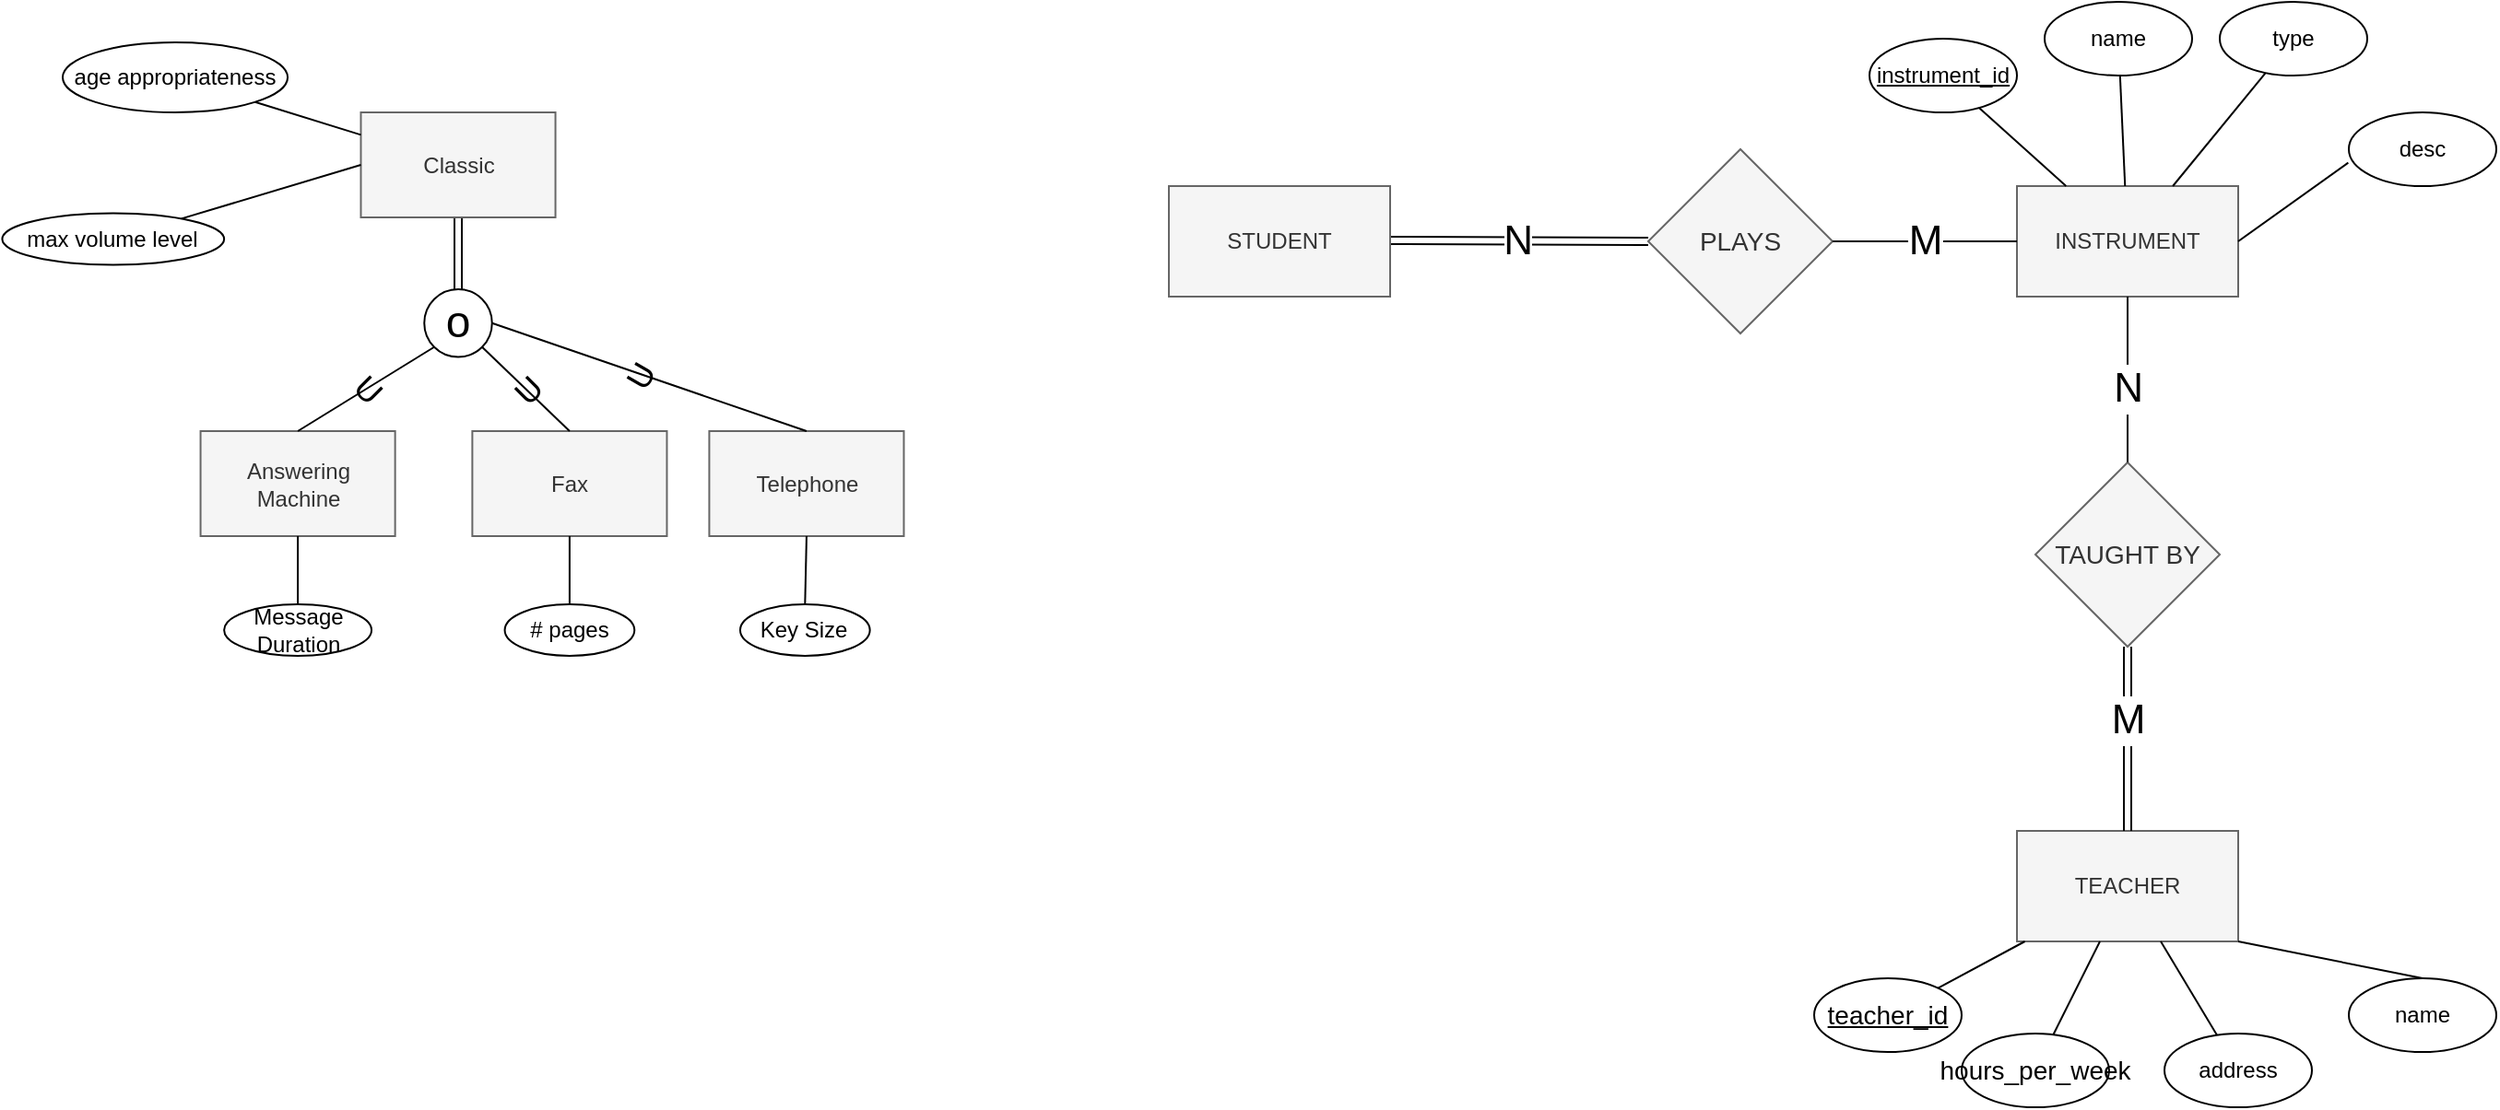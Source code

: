 <mxfile version="25.0.3">
  <diagram id="DUZGZFK_U-hFwTo6LEYj" name="Page-1">
    <mxGraphModel dx="2524" dy="738" grid="1" gridSize="10" guides="1" tooltips="1" connect="1" arrows="1" fold="1" page="1" pageScale="1" pageWidth="850" pageHeight="1100" math="0" shadow="0">
      <root>
        <mxCell id="0" />
        <mxCell id="1" parent="0" />
        <mxCell id="qpOQSkXpNRgJ7rWEM79H-92" value="INSTRUMENT" style="rounded=0;whiteSpace=wrap;html=1;fillColor=#f5f5f5;strokeColor=#666666;fontColor=#333333;" parent="1" vertex="1">
          <mxGeometry x="450" y="280" width="120" height="60" as="geometry" />
        </mxCell>
        <mxCell id="qpOQSkXpNRgJ7rWEM79H-93" value="&lt;u&gt;instrument_id&lt;/u&gt;" style="ellipse;whiteSpace=wrap;html=1;strokeWidth=1;" parent="1" vertex="1">
          <mxGeometry x="370" y="200" width="80" height="40" as="geometry" />
        </mxCell>
        <mxCell id="qpOQSkXpNRgJ7rWEM79H-94" value="" style="endArrow=none;html=1;" parent="1" source="qpOQSkXpNRgJ7rWEM79H-92" target="qpOQSkXpNRgJ7rWEM79H-93" edge="1">
          <mxGeometry width="50" height="50" relative="1" as="geometry">
            <mxPoint x="780" y="250" as="sourcePoint" />
            <mxPoint x="830" y="200" as="targetPoint" />
          </mxGeometry>
        </mxCell>
        <mxCell id="qpOQSkXpNRgJ7rWEM79H-95" value="name" style="ellipse;whiteSpace=wrap;html=1;strokeWidth=1;" parent="1" vertex="1">
          <mxGeometry x="465" y="180" width="80" height="40" as="geometry" />
        </mxCell>
        <mxCell id="qpOQSkXpNRgJ7rWEM79H-96" value="" style="endArrow=none;html=1;" parent="1" source="qpOQSkXpNRgJ7rWEM79H-92" target="qpOQSkXpNRgJ7rWEM79H-95" edge="1">
          <mxGeometry width="50" height="50" relative="1" as="geometry">
            <mxPoint x="400" y="276.158" as="sourcePoint" />
            <mxPoint x="950" y="413.85" as="targetPoint" />
          </mxGeometry>
        </mxCell>
        <mxCell id="qpOQSkXpNRgJ7rWEM79H-103" value="TEACHER" style="rounded=0;whiteSpace=wrap;html=1;fillColor=#f5f5f5;strokeColor=#666666;fontColor=#333333;" parent="1" vertex="1">
          <mxGeometry x="450" y="630" width="120" height="60" as="geometry" />
        </mxCell>
        <mxCell id="qpOQSkXpNRgJ7rWEM79H-104" value="&lt;u&gt;&lt;font style=&quot;font-size: 14px;&quot;&gt;teacher_id&lt;/font&gt;&lt;/u&gt;" style="ellipse;whiteSpace=wrap;html=1;strokeWidth=1;" parent="1" vertex="1">
          <mxGeometry x="340" y="710" width="80" height="40" as="geometry" />
        </mxCell>
        <mxCell id="qpOQSkXpNRgJ7rWEM79H-105" value="" style="endArrow=none;html=1;" parent="1" source="qpOQSkXpNRgJ7rWEM79H-103" target="qpOQSkXpNRgJ7rWEM79H-104" edge="1">
          <mxGeometry width="50" height="50" relative="1" as="geometry">
            <mxPoint x="780" y="600" as="sourcePoint" />
            <mxPoint x="830" y="550" as="targetPoint" />
          </mxGeometry>
        </mxCell>
        <mxCell id="qpOQSkXpNRgJ7rWEM79H-106" value="&lt;font style=&quot;font-size: 14px;&quot;&gt;hours_per_week&lt;/font&gt;" style="ellipse;whiteSpace=wrap;html=1;strokeWidth=1;" parent="1" vertex="1">
          <mxGeometry x="420" y="740" width="80" height="40" as="geometry" />
        </mxCell>
        <mxCell id="qpOQSkXpNRgJ7rWEM79H-107" value="" style="endArrow=none;html=1;" parent="1" source="qpOQSkXpNRgJ7rWEM79H-103" target="qpOQSkXpNRgJ7rWEM79H-106" edge="1">
          <mxGeometry width="50" height="50" relative="1" as="geometry">
            <mxPoint x="400" y="626.158" as="sourcePoint" />
            <mxPoint x="950" y="763.85" as="targetPoint" />
          </mxGeometry>
        </mxCell>
        <mxCell id="qpOQSkXpNRgJ7rWEM79H-108" value="" style="endArrow=none;html=1;" parent="1" source="qpOQSkXpNRgJ7rWEM79H-103" target="qpOQSkXpNRgJ7rWEM79H-109" edge="1">
          <mxGeometry width="50" height="50" relative="1" as="geometry">
            <mxPoint x="499.996" y="670" as="sourcePoint" />
            <mxPoint x="1057.01" y="763.85" as="targetPoint" />
          </mxGeometry>
        </mxCell>
        <mxCell id="qpOQSkXpNRgJ7rWEM79H-109" value="address" style="ellipse;whiteSpace=wrap;html=1;strokeWidth=1;" parent="1" vertex="1">
          <mxGeometry x="530" y="740" width="80" height="40" as="geometry" />
        </mxCell>
        <mxCell id="qpOQSkXpNRgJ7rWEM79H-110" value="name" style="ellipse;whiteSpace=wrap;html=1;strokeWidth=1;" parent="1" vertex="1">
          <mxGeometry x="630" y="710" width="80" height="40" as="geometry" />
        </mxCell>
        <mxCell id="qpOQSkXpNRgJ7rWEM79H-111" value="" style="endArrow=none;html=1;exitX=1;exitY=1;exitDx=0;exitDy=0;entryX=0.5;entryY=0;entryDx=0;entryDy=0;" parent="1" source="qpOQSkXpNRgJ7rWEM79H-103" target="qpOQSkXpNRgJ7rWEM79H-110" edge="1">
          <mxGeometry width="50" height="50" relative="1" as="geometry">
            <mxPoint x="547.846" y="640" as="sourcePoint" />
            <mxPoint x="642.414" y="614.483" as="targetPoint" />
          </mxGeometry>
        </mxCell>
        <mxCell id="qpOQSkXpNRgJ7rWEM79H-112" value="type" style="ellipse;whiteSpace=wrap;html=1;strokeWidth=1;" parent="1" vertex="1">
          <mxGeometry x="560" y="180" width="80" height="40" as="geometry" />
        </mxCell>
        <mxCell id="qpOQSkXpNRgJ7rWEM79H-113" value="" style="endArrow=none;html=1;" parent="1" source="qpOQSkXpNRgJ7rWEM79H-92" target="qpOQSkXpNRgJ7rWEM79H-112" edge="1">
          <mxGeometry width="50" height="50" relative="1" as="geometry">
            <mxPoint x="683.59" y="290" as="sourcePoint" />
            <mxPoint x="1125" y="423.85" as="targetPoint" />
          </mxGeometry>
        </mxCell>
        <mxCell id="qpOQSkXpNRgJ7rWEM79H-114" value="desc" style="ellipse;whiteSpace=wrap;html=1;strokeWidth=1;" parent="1" vertex="1">
          <mxGeometry x="630" y="240" width="80" height="40" as="geometry" />
        </mxCell>
        <mxCell id="qpOQSkXpNRgJ7rWEM79H-115" value="" style="endArrow=none;html=1;entryX=-0.004;entryY=0.683;entryDx=0;entryDy=0;exitX=1;exitY=0.5;exitDx=0;exitDy=0;entryPerimeter=0;" parent="1" source="qpOQSkXpNRgJ7rWEM79H-92" target="qpOQSkXpNRgJ7rWEM79H-114" edge="1">
          <mxGeometry width="50" height="50" relative="1" as="geometry">
            <mxPoint x="653.59" y="340" as="sourcePoint" />
            <mxPoint x="785" y="290" as="targetPoint" />
          </mxGeometry>
        </mxCell>
        <mxCell id="qpOQSkXpNRgJ7rWEM79H-116" value="PLAYS" style="shape=rhombus;strokeWidth=1;fontSize=17;perimeter=rhombusPerimeter;whiteSpace=wrap;html=1;align=center;fontSize=14;fillColor=#f5f5f5;strokeColor=#666666;fontColor=#333333;" parent="1" vertex="1">
          <mxGeometry x="250" y="260" width="100" height="100" as="geometry" />
        </mxCell>
        <mxCell id="qpOQSkXpNRgJ7rWEM79H-119" value="" style="shape=link;html=1;jettySize=auto;orthogonalLoop=1;entryX=0;entryY=0.5;entryDx=0;entryDy=0;" parent="1" target="qpOQSkXpNRgJ7rWEM79H-116" edge="1">
          <mxGeometry width="50" height="50" relative="1" as="geometry">
            <mxPoint x="110" y="309.47" as="sourcePoint" />
            <mxPoint x="190" y="309.47" as="targetPoint" />
          </mxGeometry>
        </mxCell>
        <mxCell id="qpOQSkXpNRgJ7rWEM79H-123" value="N" style="edgeLabel;html=1;align=center;verticalAlign=middle;resizable=0;points=[];fontSize=22;" parent="qpOQSkXpNRgJ7rWEM79H-119" connectable="0" vertex="1">
          <mxGeometry x="0.288" y="-2" relative="1" as="geometry">
            <mxPoint x="-21" y="-2" as="offset" />
          </mxGeometry>
        </mxCell>
        <mxCell id="qpOQSkXpNRgJ7rWEM79H-121" value="" style="endArrow=none;html=1;entryX=0;entryY=0.5;entryDx=0;entryDy=0;" parent="1" target="qpOQSkXpNRgJ7rWEM79H-92" edge="1">
          <mxGeometry width="50" height="50" relative="1" as="geometry">
            <mxPoint x="350" y="310" as="sourcePoint" />
            <mxPoint x="430" y="310" as="targetPoint" />
          </mxGeometry>
        </mxCell>
        <mxCell id="qpOQSkXpNRgJ7rWEM79H-122" value="M" style="edgeLabel;html=1;align=center;verticalAlign=middle;resizable=0;points=[];fontSize=22;" parent="qpOQSkXpNRgJ7rWEM79H-121" connectable="0" vertex="1">
          <mxGeometry x="0.319" y="-3" relative="1" as="geometry">
            <mxPoint x="-16" y="-3" as="offset" />
          </mxGeometry>
        </mxCell>
        <mxCell id="qpOQSkXpNRgJ7rWEM79H-124" value="TAUGHT BY" style="shape=rhombus;strokeWidth=1;fontSize=17;perimeter=rhombusPerimeter;whiteSpace=wrap;html=1;align=center;fontSize=14;fillColor=#f5f5f5;strokeColor=#666666;fontColor=#333333;" parent="1" vertex="1">
          <mxGeometry x="460" y="430" width="100" height="100" as="geometry" />
        </mxCell>
        <mxCell id="qpOQSkXpNRgJ7rWEM79H-125" value="" style="shape=link;html=1;jettySize=auto;orthogonalLoop=1;entryX=0.5;entryY=0;entryDx=0;entryDy=0;exitX=0.5;exitY=1;exitDx=0;exitDy=0;" parent="1" source="qpOQSkXpNRgJ7rWEM79H-124" target="qpOQSkXpNRgJ7rWEM79H-103" edge="1">
          <mxGeometry width="50" height="50" relative="1" as="geometry">
            <mxPoint x="440" y="570" as="sourcePoint" />
            <mxPoint x="580" y="570.53" as="targetPoint" />
          </mxGeometry>
        </mxCell>
        <mxCell id="qpOQSkXpNRgJ7rWEM79H-129" value="M" style="edgeLabel;html=1;align=center;verticalAlign=middle;resizable=0;points=[];fontSize=22;" parent="qpOQSkXpNRgJ7rWEM79H-125" connectable="0" vertex="1">
          <mxGeometry x="-0.72" relative="1" as="geometry">
            <mxPoint y="26" as="offset" />
          </mxGeometry>
        </mxCell>
        <mxCell id="qpOQSkXpNRgJ7rWEM79H-127" value="" style="endArrow=none;html=1;entryX=0.5;entryY=1;entryDx=0;entryDy=0;" parent="1" source="qpOQSkXpNRgJ7rWEM79H-124" target="qpOQSkXpNRgJ7rWEM79H-92" edge="1">
          <mxGeometry width="50" height="50" relative="1" as="geometry">
            <mxPoint x="320" y="400" as="sourcePoint" />
            <mxPoint x="420" y="400" as="targetPoint" />
          </mxGeometry>
        </mxCell>
        <mxCell id="qpOQSkXpNRgJ7rWEM79H-130" value="N" style="edgeLabel;html=1;align=center;verticalAlign=middle;resizable=0;points=[];fontSize=22;" parent="qpOQSkXpNRgJ7rWEM79H-127" connectable="0" vertex="1">
          <mxGeometry x="0.35" relative="1" as="geometry">
            <mxPoint y="21" as="offset" />
          </mxGeometry>
        </mxCell>
        <mxCell id="P3mDU5Xm8J3g0fUVJNvG-26" value="" style="shape=link;html=1;jettySize=auto;orthogonalLoop=1;exitX=0.5;exitY=1;exitDx=0;exitDy=0;entryX=0.5;entryY=0;entryDx=0;entryDy=0;" parent="1" source="P3mDU5Xm8J3g0fUVJNvG-27" target="P3mDU5Xm8J3g0fUVJNvG-45" edge="1">
          <mxGeometry x="-458.27" y="-114.98" width="50" height="50" as="geometry">
            <mxPoint x="-400.001" y="303.751" as="sourcePoint" />
            <mxPoint x="-400" y="377" as="targetPoint" />
            <Array as="points" />
          </mxGeometry>
        </mxCell>
        <mxCell id="P3mDU5Xm8J3g0fUVJNvG-27" value="Classic" style="rounded=0;whiteSpace=wrap;html=1;fillColor=#f5f5f5;strokeColor=#666666;fontColor=#333333;" parent="1" vertex="1">
          <mxGeometry x="-448.261" y="240" width="105.536" height="57.0" as="geometry" />
        </mxCell>
        <mxCell id="P3mDU5Xm8J3g0fUVJNvG-28" value="age appropriateness" style="ellipse;whiteSpace=wrap;html=1;strokeWidth=1;" parent="1" vertex="1">
          <mxGeometry x="-610" y="202" width="122.03" height="38" as="geometry" />
        </mxCell>
        <mxCell id="P3mDU5Xm8J3g0fUVJNvG-29" value="" style="endArrow=none;html=1;" parent="1" source="P3mDU5Xm8J3g0fUVJNvG-28" target="P3mDU5Xm8J3g0fUVJNvG-27" edge="1">
          <mxGeometry x="-481.69" y="-114.25" width="50" height="50" as="geometry">
            <mxPoint x="-310.502" y="388.775" as="sourcePoint" />
            <mxPoint x="-288.555" y="321.991" as="targetPoint" />
          </mxGeometry>
        </mxCell>
        <mxCell id="P3mDU5Xm8J3g0fUVJNvG-30" value="max volume level" style="ellipse;whiteSpace=wrap;html=1;strokeWidth=1;" parent="1" vertex="1">
          <mxGeometry x="-642.79" y="294.75" width="120.36" height="28" as="geometry" />
        </mxCell>
        <mxCell id="P3mDU5Xm8J3g0fUVJNvG-31" value="" style="endArrow=none;html=1;exitX=0;exitY=0.5;exitDx=0;exitDy=0;" parent="1" source="P3mDU5Xm8J3g0fUVJNvG-27" target="P3mDU5Xm8J3g0fUVJNvG-30" edge="1">
          <mxGeometry x="-481.69" y="-114.25" width="50" height="50" as="geometry">
            <mxPoint x="-437.619" y="353.256" as="sourcePoint" />
            <mxPoint x="-483.449" y="303.75" as="targetPoint" />
          </mxGeometry>
        </mxCell>
        <mxCell id="P3mDU5Xm8J3g0fUVJNvG-35" value="Answering Machine" style="rounded=0;whiteSpace=wrap;html=1;fillColor=#f5f5f5;strokeColor=#666666;fontColor=#333333;" parent="1" vertex="1">
          <mxGeometry x="-535.221" y="413" width="105.536" height="57.0" as="geometry" />
        </mxCell>
        <mxCell id="P3mDU5Xm8J3g0fUVJNvG-36" value="Message Duration" style="ellipse;whiteSpace=wrap;html=1;strokeWidth=1;" parent="1" vertex="1">
          <mxGeometry x="-522.43" y="507" width="79.96" height="28" as="geometry" />
        </mxCell>
        <mxCell id="P3mDU5Xm8J3g0fUVJNvG-37" value="Fax" style="rounded=0;whiteSpace=wrap;html=1;fillColor=#f5f5f5;strokeColor=#666666;fontColor=#333333;" parent="1" vertex="1">
          <mxGeometry x="-387.811" y="413" width="105.536" height="57.0" as="geometry" />
        </mxCell>
        <mxCell id="P3mDU5Xm8J3g0fUVJNvG-38" value="# pages" style="ellipse;whiteSpace=wrap;html=1;strokeWidth=1;" parent="1" vertex="1">
          <mxGeometry x="-370.22" y="507" width="70.36" height="28" as="geometry" />
        </mxCell>
        <mxCell id="P3mDU5Xm8J3g0fUVJNvG-39" value="Telephone" style="rounded=0;whiteSpace=wrap;html=1;fillColor=#f5f5f5;strokeColor=#666666;fontColor=#333333;" parent="1" vertex="1">
          <mxGeometry x="-259.291" y="413" width="105.536" height="57.0" as="geometry" />
        </mxCell>
        <mxCell id="P3mDU5Xm8J3g0fUVJNvG-40" value="Key Size" style="ellipse;whiteSpace=wrap;html=1;strokeWidth=1;" parent="1" vertex="1">
          <mxGeometry x="-242.53" y="507" width="70.36" height="28" as="geometry" />
        </mxCell>
        <mxCell id="P3mDU5Xm8J3g0fUVJNvG-41" value="" style="endArrow=none;html=1;exitX=0.5;exitY=1;exitDx=0;exitDy=0;entryX=0.5;entryY=0;entryDx=0;entryDy=0;" parent="1" source="P3mDU5Xm8J3g0fUVJNvG-39" target="P3mDU5Xm8J3g0fUVJNvG-40" edge="1">
          <mxGeometry x="-246.97" y="-77" width="50" height="50" as="geometry">
            <mxPoint x="-212.231" y="312.5" as="sourcePoint" />
            <mxPoint x="-250.19" y="334.458" as="targetPoint" />
          </mxGeometry>
        </mxCell>
        <mxCell id="P3mDU5Xm8J3g0fUVJNvG-42" value="" style="endArrow=none;html=1;exitX=1;exitY=1;exitDx=0;exitDy=0;entryX=0.5;entryY=0;entryDx=0;entryDy=0;" parent="1" source="P3mDU5Xm8J3g0fUVJNvG-45" target="P3mDU5Xm8J3g0fUVJNvG-37" edge="1">
          <mxGeometry width="50" height="50" relative="1" as="geometry">
            <mxPoint x="-391.393" y="362.747" as="sourcePoint" />
            <mxPoint x="-330" y="417" as="targetPoint" />
          </mxGeometry>
        </mxCell>
        <mxCell id="P3mDU5Xm8J3g0fUVJNvG-43" value="&lt;font style=&quot;font-size: 18px&quot;&gt;U&lt;/font&gt;" style="text;html=1;strokeColor=none;fillColor=none;align=center;verticalAlign=middle;whiteSpace=wrap;rounded=0;rotation=-45;" parent="1" vertex="1">
          <mxGeometry x="-376.94" y="381.14" width="40" height="20" as="geometry" />
        </mxCell>
        <mxCell id="P3mDU5Xm8J3g0fUVJNvG-44" value="" style="endArrow=none;html=1;exitX=0.5;exitY=1;exitDx=0;exitDy=0;entryX=0.5;entryY=0;entryDx=0;entryDy=0;startArrow=none;" parent="1" source="P3mDU5Xm8J3g0fUVJNvG-35" target="P3mDU5Xm8J3g0fUVJNvG-36" edge="1">
          <mxGeometry width="50" height="50" relative="1" as="geometry">
            <mxPoint x="-446.936" y="396.346" as="sourcePoint" />
            <mxPoint x="-481.003" y="442.5" as="targetPoint" />
          </mxGeometry>
        </mxCell>
        <mxCell id="P3mDU5Xm8J3g0fUVJNvG-45" value="&lt;font style=&quot;font-size: 24px&quot;&gt;o&lt;/font&gt;" style="ellipse;whiteSpace=wrap;html=1;aspect=fixed;" parent="1" vertex="1">
          <mxGeometry x="-413.87" y="336" width="36.75" height="36.75" as="geometry" />
        </mxCell>
        <mxCell id="P3mDU5Xm8J3g0fUVJNvG-46" value="" style="endArrow=none;html=1;exitX=0;exitY=1;exitDx=0;exitDy=0;entryX=0.5;entryY=0;entryDx=0;entryDy=0;" parent="1" source="P3mDU5Xm8J3g0fUVJNvG-45" target="P3mDU5Xm8J3g0fUVJNvG-35" edge="1">
          <mxGeometry width="50" height="50" relative="1" as="geometry">
            <mxPoint x="-408.488" y="367.368" as="sourcePoint" />
            <mxPoint x="-422.484" y="388.214" as="targetPoint" />
          </mxGeometry>
        </mxCell>
        <mxCell id="P3mDU5Xm8J3g0fUVJNvG-47" value="" style="endArrow=none;html=1;exitX=0.5;exitY=1;exitDx=0;exitDy=0;startArrow=none;entryX=0.5;entryY=0;entryDx=0;entryDy=0;" parent="1" source="P3mDU5Xm8J3g0fUVJNvG-37" target="P3mDU5Xm8J3g0fUVJNvG-38" edge="1">
          <mxGeometry width="50" height="50" relative="1" as="geometry">
            <mxPoint x="-472.453" y="480.0" as="sourcePoint" />
            <mxPoint x="-390" y="487" as="targetPoint" />
          </mxGeometry>
        </mxCell>
        <mxCell id="P3mDU5Xm8J3g0fUVJNvG-48" value="" style="endArrow=none;html=1;exitX=1;exitY=0.5;exitDx=0;exitDy=0;entryX=0.5;entryY=0;entryDx=0;entryDy=0;" parent="1" source="P3mDU5Xm8J3g0fUVJNvG-45" target="P3mDU5Xm8J3g0fUVJNvG-39" edge="1">
          <mxGeometry width="50" height="50" relative="1" as="geometry">
            <mxPoint x="-372.502" y="377.368" as="sourcePoint" />
            <mxPoint x="-325.043" y="423" as="targetPoint" />
          </mxGeometry>
        </mxCell>
        <mxCell id="P3mDU5Xm8J3g0fUVJNvG-49" value="&lt;font style=&quot;font-size: 18px&quot;&gt;U&lt;/font&gt;" style="text;html=1;strokeColor=none;fillColor=none;align=center;verticalAlign=middle;whiteSpace=wrap;rounded=0;rotation=-60;" parent="1" vertex="1">
          <mxGeometry x="-315.94" y="373.14" width="40" height="20" as="geometry" />
        </mxCell>
        <mxCell id="P3mDU5Xm8J3g0fUVJNvG-50" value="&lt;font style=&quot;font-size: 18px&quot;&gt;U&lt;/font&gt;" style="text;html=1;strokeColor=none;fillColor=none;align=center;verticalAlign=middle;whiteSpace=wrap;rounded=0;rotation=45;" parent="1" vertex="1">
          <mxGeometry x="-462.81" y="381.14" width="37" height="20" as="geometry" />
        </mxCell>
        <mxCell id="bLbdUCJRhcCoR_garhqX-1" value="STUDENT" style="rounded=0;whiteSpace=wrap;html=1;fillColor=#f5f5f5;strokeColor=#666666;fontColor=#333333;" parent="1" vertex="1">
          <mxGeometry x="-10" y="280" width="120" height="60" as="geometry" />
        </mxCell>
      </root>
    </mxGraphModel>
  </diagram>
</mxfile>
